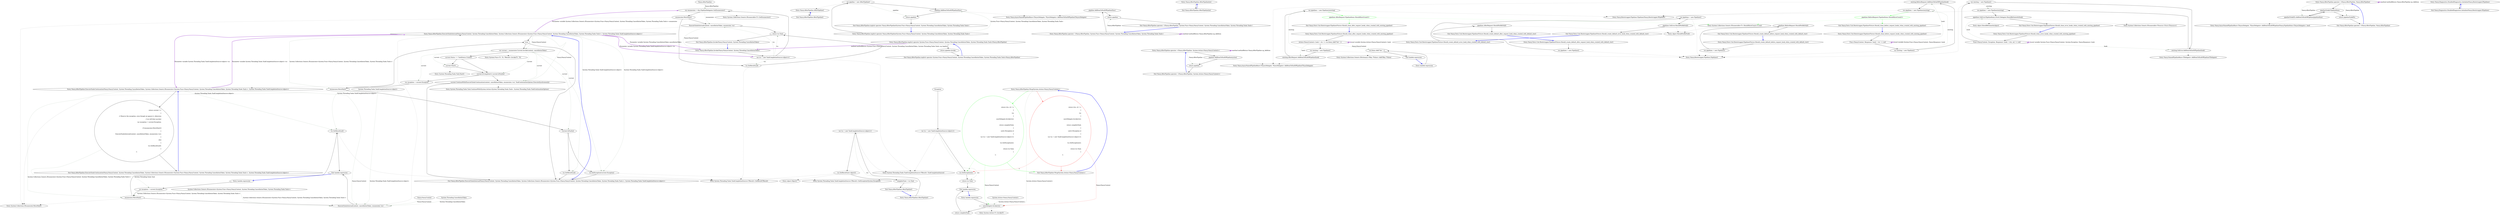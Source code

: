 digraph  {
n84 [label="Nancy.AfterPipeline", span=""];
n85 [label="System.Collections.Generic.IEnumerator<System.Func<Nancy.NancyContext, System.Threading.CancellationToken, System.Threading.Tasks.Task>>", span=""];
n86 [label="Nancy.NancyContext", span=""];
n87 [label="System.Threading.CancellationToken", span=""];
n88 [label="System.Threading.Tasks.TaskCompletionSource<object>", span=""];
n89 [label="System.Action<Nancy.NancyContext>", span=""];
n0 [label="Entry Nancy.AfterPipeline.AfterPipeline()", span="11-11", cluster="Nancy.AfterPipeline.AfterPipeline()"];
n1 [label="var tcs = new TaskCompletionSource<object>()", span="13-13", cluster="Nancy.AfterPipeline.AfterPipeline()"];
n2 [label="tcs.SetResult(new object())", span="14-14", cluster="Nancy.AfterPipeline.AfterPipeline()"];
n5 [label="Entry System.Threading.Tasks.TaskCompletionSource<TResult>.TaskCompletionSource()", span="0-0", cluster="System.Threading.Tasks.TaskCompletionSource<TResult>.TaskCompletionSource()"];
n3 [label="completeTask = tcs.Task", span="15-15", cluster="Nancy.AfterPipeline.AfterPipeline()"];
n6 [label="Entry object.Object()", span="0-0", cluster="object.Object()"];
n7 [label="Entry System.Threading.Tasks.TaskCompletionSource<TResult>.SetResult(TResult)", span="0-0", cluster="System.Threading.Tasks.TaskCompletionSource<TResult>.SetResult(TResult)"];
n4 [label="Exit Nancy.AfterPipeline.AfterPipeline()", span="11-11", cluster="Nancy.AfterPipeline.AfterPipeline()"];
n8 [label="Entry Nancy.AfterPipeline.AfterPipeline()", span="18-18", cluster="Nancy.AfterPipeline.AfterPipeline()"];
n9 [label="Exit Nancy.AfterPipeline.AfterPipeline()", span="18-18", cluster="Nancy.AfterPipeline.AfterPipeline()"];
n10 [label="Entry Nancy.AfterPipeline.AfterPipeline(int)", span="22-22", cluster="Nancy.AfterPipeline.AfterPipeline(int)"];
n11 [label="Exit Nancy.AfterPipeline.AfterPipeline(int)", span="22-22", cluster="Nancy.AfterPipeline.AfterPipeline(int)"];
n12 [label="Entry Nancy.AfterPipeline.implicit operator System.Func<Nancy.NancyContext, System.Threading.CancellationToken, System.Threading.Tasks.Task>(Nancy.AfterPipeline)", span="27-27", cluster="Nancy.AfterPipeline.implicit operator System.Func<Nancy.NancyContext, System.Threading.CancellationToken, System.Threading.Tasks.Task>(Nancy.AfterPipeline)"];
n13 [label="return pipeline.Invoke;", span="29-29", cluster="Nancy.AfterPipeline.implicit operator System.Func<Nancy.NancyContext, System.Threading.CancellationToken, System.Threading.Tasks.Task>(Nancy.AfterPipeline)"];
n14 [label="Exit Nancy.AfterPipeline.implicit operator System.Func<Nancy.NancyContext, System.Threading.CancellationToken, System.Threading.Tasks.Task>(Nancy.AfterPipeline)", span="27-27", cluster="Nancy.AfterPipeline.implicit operator System.Func<Nancy.NancyContext, System.Threading.CancellationToken, System.Threading.Tasks.Task>(Nancy.AfterPipeline)"];
n15 [label="Entry Nancy.AfterPipeline.implicit operator Nancy.AfterPipeline(System.Func<Nancy.NancyContext, System.Threading.CancellationToken, System.Threading.Tasks.Task>)", span="32-32", cluster="Nancy.AfterPipeline.implicit operator Nancy.AfterPipeline(System.Func<Nancy.NancyContext, System.Threading.CancellationToken, System.Threading.Tasks.Task>)"];
n16 [label="var pipeline = new AfterPipeline()", span="34-34", cluster="Nancy.AfterPipeline.implicit operator Nancy.AfterPipeline(System.Func<Nancy.NancyContext, System.Threading.CancellationToken, System.Threading.Tasks.Task>)"];
n17 [label="pipeline.AddItemToEndOfPipeline(func)", span="35-35", cluster="Nancy.AfterPipeline.implicit operator Nancy.AfterPipeline(System.Func<Nancy.NancyContext, System.Threading.CancellationToken, System.Threading.Tasks.Task>)"];
n18 [label="return pipeline;", span="36-36", cluster="Nancy.AfterPipeline.implicit operator Nancy.AfterPipeline(System.Func<Nancy.NancyContext, System.Threading.CancellationToken, System.Threading.Tasks.Task>)"];
n20 [label="Entry Nancy.AsyncNamedPipelineBase<TAsyncDelegate, TSyncDelegate>.AddItemToEndOfPipeline(TAsyncDelegate)", span="87-87", cluster="Nancy.AsyncNamedPipelineBase<TAsyncDelegate, TSyncDelegate>.AddItemToEndOfPipeline(TAsyncDelegate)"];
n19 [label="Exit Nancy.AfterPipeline.implicit operator Nancy.AfterPipeline(System.Func<Nancy.NancyContext, System.Threading.CancellationToken, System.Threading.Tasks.Task>)", span="32-32", cluster="Nancy.AfterPipeline.implicit operator Nancy.AfterPipeline(System.Func<Nancy.NancyContext, System.Threading.CancellationToken, System.Threading.Tasks.Task>)"];
n21 [label="Entry Nancy.AfterPipeline.operator +(Nancy.AfterPipeline, System.Func<Nancy.NancyContext, System.Threading.CancellationToken, System.Threading.Tasks.Task>)", span="39-39", cluster="Nancy.AfterPipeline.operator +(Nancy.AfterPipeline, System.Func<Nancy.NancyContext, System.Threading.CancellationToken, System.Threading.Tasks.Task>)"];
n22 [label="pipeline.AddItemToEndOfPipeline(func)", span="41-41", cluster="Nancy.AfterPipeline.operator +(Nancy.AfterPipeline, System.Func<Nancy.NancyContext, System.Threading.CancellationToken, System.Threading.Tasks.Task>)"];
n23 [label="return pipeline;", span="42-42", cluster="Nancy.AfterPipeline.operator +(Nancy.AfterPipeline, System.Func<Nancy.NancyContext, System.Threading.CancellationToken, System.Threading.Tasks.Task>)"];
n24 [label="Exit Nancy.AfterPipeline.operator +(Nancy.AfterPipeline, System.Func<Nancy.NancyContext, System.Threading.CancellationToken, System.Threading.Tasks.Task>)", span="39-39", cluster="Nancy.AfterPipeline.operator +(Nancy.AfterPipeline, System.Func<Nancy.NancyContext, System.Threading.CancellationToken, System.Threading.Tasks.Task>)"];
n25 [label="Entry Nancy.AfterPipeline.operator +(Nancy.AfterPipeline, System.Action<Nancy.NancyContext>)", span="45-45", cluster="Nancy.AfterPipeline.operator +(Nancy.AfterPipeline, System.Action<Nancy.NancyContext>)"];
n26 [label="pipeline.AddItemToEndOfPipeline(action)", span="47-47", cluster="Nancy.AfterPipeline.operator +(Nancy.AfterPipeline, System.Action<Nancy.NancyContext>)"];
n27 [label="return pipeline;", span="48-48", cluster="Nancy.AfterPipeline.operator +(Nancy.AfterPipeline, System.Action<Nancy.NancyContext>)"];
n29 [label="Entry Nancy.AsyncNamedPipelineBase<TAsyncDelegate, TSyncDelegate>.AddItemToEndOfPipeline(TSyncDelegate)", span="96-96", cluster="Nancy.AsyncNamedPipelineBase<TAsyncDelegate, TSyncDelegate>.AddItemToEndOfPipeline(TSyncDelegate)"];
n28 [label="Exit Nancy.AfterPipeline.operator +(Nancy.AfterPipeline, System.Action<Nancy.NancyContext>)", span="45-45", cluster="Nancy.AfterPipeline.operator +(Nancy.AfterPipeline, System.Action<Nancy.NancyContext>)"];
n30 [label="Entry Nancy.AfterPipeline.operator +(Nancy.AfterPipeline, Nancy.AfterPipeline)", span="51-51", cluster="Nancy.AfterPipeline.operator +(Nancy.AfterPipeline, Nancy.AfterPipeline)"];
n31 [label="pipelineToAdd.PipelineItems", span="53-53", cluster="Nancy.AfterPipeline.operator +(Nancy.AfterPipeline, Nancy.AfterPipeline)"];
n32 [label="pipelineToAddTo.AddItemToEndOfPipeline(pipelineItem)", span="55-55", cluster="Nancy.AfterPipeline.operator +(Nancy.AfterPipeline, Nancy.AfterPipeline)"];
n33 [label="return pipelineToAddTo;", span="58-58", cluster="Nancy.AfterPipeline.operator +(Nancy.AfterPipeline, Nancy.AfterPipeline)"];
n35 [label="Entry Nancy.AsyncNamedPipelineBase<TAsyncDelegate, TSyncDelegate>.AddItemToEndOfPipeline(Nancy.PipelineItem<TAsyncDelegate>, bool)", span="109-109", cluster="Nancy.AsyncNamedPipelineBase<TAsyncDelegate, TSyncDelegate>.AddItemToEndOfPipeline(Nancy.PipelineItem<TAsyncDelegate>, bool)"];
n34 [label="Exit Nancy.AfterPipeline.operator +(Nancy.AfterPipeline, Nancy.AfterPipeline)", span="51-51", cluster="Nancy.AfterPipeline.operator +(Nancy.AfterPipeline, Nancy.AfterPipeline)"];
n36 [label="Entry Nancy.AfterPipeline.Invoke(Nancy.NancyContext, System.Threading.CancellationToken)", span="61-61", cluster="Nancy.AfterPipeline.Invoke(Nancy.NancyContext, System.Threading.CancellationToken)"];
n37 [label="var tcs = new TaskCompletionSource<object>()", span="63-63", cluster="Nancy.AfterPipeline.Invoke(Nancy.NancyContext, System.Threading.CancellationToken)"];
n40 [label="ExecuteTasksInternal(context, cancellationToken, enumerator, tcs)", span="69-69", cluster="Nancy.AfterPipeline.Invoke(Nancy.NancyContext, System.Threading.CancellationToken)"];
n38 [label="var enumerator = this.PipelineDelegates.GetEnumerator()", span="65-65", cluster="Nancy.AfterPipeline.Invoke(Nancy.NancyContext, System.Threading.CancellationToken)"];
n41 [label="tcs.SetResult(null)", span="73-73", cluster="Nancy.AfterPipeline.Invoke(Nancy.NancyContext, System.Threading.CancellationToken)"];
n42 [label="return tcs.Task;", span="76-76", cluster="Nancy.AfterPipeline.Invoke(Nancy.NancyContext, System.Threading.CancellationToken)"];
n39 [label="enumerator.MoveNext()", span="67-67", cluster="Nancy.AfterPipeline.Invoke(Nancy.NancyContext, System.Threading.CancellationToken)"];
n44 [label="Entry System.Collections.Generic.IEnumerable<T>.GetEnumerator()", span="0-0", cluster="System.Collections.Generic.IEnumerable<T>.GetEnumerator()"];
n45 [label="Entry System.Collections.IEnumerator.MoveNext()", span="0-0", cluster="System.Collections.IEnumerator.MoveNext()"];
n46 [label="Entry Nancy.AfterPipeline.ExecuteTasksInternal(Nancy.NancyContext, System.Threading.CancellationToken, System.Collections.Generic.IEnumerator<System.Func<Nancy.NancyContext, System.Threading.CancellationToken, System.Threading.Tasks.Task>>, System.Threading.Tasks.TaskCompletionSource<object>)", span="79-79", cluster="Nancy.AfterPipeline.ExecuteTasksInternal(Nancy.NancyContext, System.Threading.CancellationToken, System.Collections.Generic.IEnumerator<System.Func<Nancy.NancyContext, System.Threading.CancellationToken, System.Threading.Tasks.Task>>, System.Threading.Tasks.TaskCompletionSource<object>)"];
n43 [label="Exit Nancy.AfterPipeline.Invoke(Nancy.NancyContext, System.Threading.CancellationToken)", span="61-61", cluster="Nancy.AfterPipeline.Invoke(Nancy.NancyContext, System.Threading.CancellationToken)"];
n47 [label=true, span="81-81", cluster="Nancy.AfterPipeline.ExecuteTasksInternal(Nancy.NancyContext, System.Threading.CancellationToken, System.Collections.Generic.IEnumerator<System.Func<Nancy.NancyContext, System.Threading.CancellationToken, System.Threading.Tasks.Task>>, System.Threading.Tasks.TaskCompletionSource<object>)"];
n48 [label="var current = enumerator.Current.Invoke(context, cancellationToken)", span="83-83", cluster="Nancy.AfterPipeline.ExecuteTasksInternal(Nancy.NancyContext, System.Threading.CancellationToken, System.Collections.Generic.IEnumerator<System.Func<Nancy.NancyContext, System.Threading.CancellationToken, System.Threading.Tasks.Task>>, System.Threading.Tasks.TaskCompletionSource<object>)"];
n53 [label="enumerator.MoveNext()", span="96-96", cluster="Nancy.AfterPipeline.ExecuteTasksInternal(Nancy.NancyContext, System.Threading.CancellationToken, System.Collections.Generic.IEnumerator<System.Func<Nancy.NancyContext, System.Threading.CancellationToken, System.Threading.Tasks.Task>>, System.Threading.Tasks.TaskCompletionSource<object>)"];
n55 [label="tcs.SetException(current.Exception)", span="103-103", cluster="Nancy.AfterPipeline.ExecuteTasksInternal(Nancy.NancyContext, System.Threading.CancellationToken, System.Collections.Generic.IEnumerator<System.Func<Nancy.NancyContext, System.Threading.CancellationToken, System.Threading.Tasks.Task>>, System.Threading.Tasks.TaskCompletionSource<object>)"];
n56 [label="tcs.SetResult(null)", span="107-107", cluster="Nancy.AfterPipeline.ExecuteTasksInternal(Nancy.NancyContext, System.Threading.CancellationToken, System.Collections.Generic.IEnumerator<System.Func<Nancy.NancyContext, System.Threading.CancellationToken, System.Threading.Tasks.Task>>, System.Threading.Tasks.TaskCompletionSource<object>)"];
n57 [label="current.ContinueWith(ExecuteTasksContinuation(context, cancellationToken, enumerator, tcs), TaskContinuationOptions.ExecuteSynchronously)", span="113-113", cluster="Nancy.AfterPipeline.ExecuteTasksInternal(Nancy.NancyContext, System.Threading.CancellationToken, System.Collections.Generic.IEnumerator<System.Func<Nancy.NancyContext, System.Threading.CancellationToken, System.Threading.Tasks.Task>>, System.Threading.Tasks.TaskCompletionSource<object>)"];
n58 [label="Exit Nancy.AfterPipeline.ExecuteTasksInternal(Nancy.NancyContext, System.Threading.CancellationToken, System.Collections.Generic.IEnumerator<System.Func<Nancy.NancyContext, System.Threading.CancellationToken, System.Threading.Tasks.Task>>, System.Threading.Tasks.TaskCompletionSource<object>)", span="79-79", cluster="Nancy.AfterPipeline.ExecuteTasksInternal(Nancy.NancyContext, System.Threading.CancellationToken, System.Collections.Generic.IEnumerator<System.Func<Nancy.NancyContext, System.Threading.CancellationToken, System.Threading.Tasks.Task>>, System.Threading.Tasks.TaskCompletionSource<object>)"];
n49 [label="current.Status == TaskStatus.Created", span="85-85", cluster="Nancy.AfterPipeline.ExecuteTasksInternal(Nancy.NancyContext, System.Threading.CancellationToken, System.Collections.Generic.IEnumerator<System.Func<Nancy.NancyContext, System.Threading.CancellationToken, System.Threading.Tasks.Task>>, System.Threading.Tasks.TaskCompletionSource<object>)"];
n59 [label="Entry System.Func<T1, T2, TResult>.Invoke(T1, T2)", span="0-0", cluster="System.Func<T1, T2, TResult>.Invoke(T1, T2)"];
n50 [label="current.Start()", span="87-87", cluster="Nancy.AfterPipeline.ExecuteTasksInternal(Nancy.NancyContext, System.Threading.CancellationToken, System.Collections.Generic.IEnumerator<System.Func<Nancy.NancyContext, System.Threading.CancellationToken, System.Threading.Tasks.Task>>, System.Threading.Tasks.TaskCompletionSource<object>)"];
n51 [label="current.IsCompleted || current.IsFaulted", span="90-90", cluster="Nancy.AfterPipeline.ExecuteTasksInternal(Nancy.NancyContext, System.Threading.CancellationToken, System.Collections.Generic.IEnumerator<System.Func<Nancy.NancyContext, System.Threading.CancellationToken, System.Threading.Tasks.Task>>, System.Threading.Tasks.TaskCompletionSource<object>)"];
n52 [label="var exception = current.Exception", span="94-94", cluster="Nancy.AfterPipeline.ExecuteTasksInternal(Nancy.NancyContext, System.Threading.CancellationToken, System.Collections.Generic.IEnumerator<System.Func<Nancy.NancyContext, System.Threading.CancellationToken, System.Threading.Tasks.Task>>, System.Threading.Tasks.TaskCompletionSource<object>)"];
n54 [label="current.IsFaulted", span="101-101", cluster="Nancy.AfterPipeline.ExecuteTasksInternal(Nancy.NancyContext, System.Threading.CancellationToken, System.Collections.Generic.IEnumerator<System.Func<Nancy.NancyContext, System.Threading.CancellationToken, System.Threading.Tasks.Task>>, System.Threading.Tasks.TaskCompletionSource<object>)"];
n60 [label="Entry System.Threading.Tasks.Task.Start()", span="0-0", cluster="System.Threading.Tasks.Task.Start()"];
n62 [label="Entry Nancy.AfterPipeline.ExecuteTasksContinuation(Nancy.NancyContext, System.Threading.CancellationToken, System.Collections.Generic.IEnumerator<System.Func<Nancy.NancyContext, System.Threading.CancellationToken, System.Threading.Tasks.Task>>, System.Threading.Tasks.TaskCompletionSource<object>)", span="118-118", cluster="Nancy.AfterPipeline.ExecuteTasksContinuation(Nancy.NancyContext, System.Threading.CancellationToken, System.Collections.Generic.IEnumerator<System.Func<Nancy.NancyContext, System.Threading.CancellationToken, System.Threading.Tasks.Task>>, System.Threading.Tasks.TaskCompletionSource<object>)"];
n63 [label="Entry System.Threading.Tasks.Task.ContinueWith(System.Action<System.Threading.Tasks.Task>, System.Threading.Tasks.TaskContinuationOptions)", span="0-0", cluster="System.Threading.Tasks.Task.ContinueWith(System.Action<System.Threading.Tasks.Task>, System.Threading.Tasks.TaskContinuationOptions)"];
n61 [label="Entry System.Threading.Tasks.TaskCompletionSource<TResult>.SetException(System.Exception)", span="0-0", cluster="System.Threading.Tasks.TaskCompletionSource<TResult>.SetException(System.Exception)"];
n64 [label="return current =>\r\n            {\r\n                // Observe the exception, even though we ignore it, otherwise\r\n                // we will blow up later\r\n                var exception = current.Exception;\r\n\r\n                if (enumerator.MoveNext())\r\n                {\r\n                    ExecuteTasksInternal(context, cancellationToken, enumerator, tcs);\r\n                }\r\n                else\r\n                {\r\n                    tcs.SetResult(null);\r\n                }\r\n            };", span="120-134", cluster="Nancy.AfterPipeline.ExecuteTasksContinuation(Nancy.NancyContext, System.Threading.CancellationToken, System.Collections.Generic.IEnumerator<System.Func<Nancy.NancyContext, System.Threading.CancellationToken, System.Threading.Tasks.Task>>, System.Threading.Tasks.TaskCompletionSource<object>)"];
n68 [label="enumerator.MoveNext()", span="126-126", cluster="lambda expression"];
n69 [label="ExecuteTasksInternal(context, cancellationToken, enumerator, tcs)", span="128-128", cluster="lambda expression"];
n70 [label="tcs.SetResult(null)", span="132-132", cluster="lambda expression"];
n65 [label="Exit Nancy.AfterPipeline.ExecuteTasksContinuation(Nancy.NancyContext, System.Threading.CancellationToken, System.Collections.Generic.IEnumerator<System.Func<Nancy.NancyContext, System.Threading.CancellationToken, System.Threading.Tasks.Task>>, System.Threading.Tasks.TaskCompletionSource<object>)", span="118-118", cluster="Nancy.AfterPipeline.ExecuteTasksContinuation(Nancy.NancyContext, System.Threading.CancellationToken, System.Collections.Generic.IEnumerator<System.Func<Nancy.NancyContext, System.Threading.CancellationToken, System.Threading.Tasks.Task>>, System.Threading.Tasks.TaskCompletionSource<object>)"];
n67 [label="var exception = current.Exception", span="124-124", cluster="lambda expression"];
n66 [label="Entry lambda expression", span="120-134", cluster="lambda expression"];
n71 [label="Exit lambda expression", span="120-134", cluster="lambda expression"];
n72 [label="Entry Nancy.AfterPipeline.Wrap(System.Action<Nancy.NancyContext>)", span="142-142", cluster="Nancy.AfterPipeline.Wrap(System.Action<Nancy.NancyContext>)"];
n73 [label="return (ctx, ct) =>\r\n            {\r\n                try\r\n                {\r\n                    syncDelegate.Invoke(ctx);\r\n\r\n                    return completeTask;\r\n                }\r\n                catch (Exception e)\r\n                {\r\n                    var tcs = new TaskCompletionSource<object>();\r\n\r\n                    tcs.SetException(e);\r\n\r\n                    return tcs.Task;\r\n                }\r\n            };", span="144-160", cluster="Nancy.AfterPipeline.Wrap(System.Action<Nancy.NancyContext>)", color=red, community=1];
n76 [label="syncDelegate.Invoke(ctx)", span="148-148", cluster="lambda expression"];
n74 [label="Exit Nancy.AfterPipeline.Wrap(System.Action<Nancy.NancyContext>)", span="142-142", cluster="Nancy.AfterPipeline.Wrap(System.Action<Nancy.NancyContext>)"];
n80 [label="tcs.SetException(e)", span="156-156", cluster="lambda expression"];
n75 [label="Entry lambda expression", span="144-160", cluster="lambda expression"];
n77 [label="return completeTask;", span="150-150", cluster="lambda expression"];
n83 [label="Entry System.Action<T>.Invoke(T)", span="0-0", cluster="System.Action<T>.Invoke(T)"];
n78 [label=Exception, span="152-152", cluster="lambda expression"];
n79 [label="var tcs = new TaskCompletionSource<object>()", span="154-154", cluster="lambda expression"];
n81 [label="return tcs.Task;", span="158-158", cluster="lambda expression"];
n82 [label="Exit lambda expression", span="144-160", cluster="lambda expression"];
d73 [label="return (ctx, ct) =>\r\n            {\r\n                try\r\n                {\r\n                    syncDelegate.Invoke(ctx);\r\n\r\n                    return completeTask;\r\n                }\r\n                catch (Exception e)\r\n                {\r\n                    var tcs = new TaskCompletionSource<object>();\r\n\r\n                    tcs.SetException(e);\r\n\r\n                    return tcs.Task;\r\n                }\r\n            };", span="144-160", cluster="Nancy.AfterPipeline.Wrap(System.Action<Nancy.NancyContext>)", color=green, community=0];
m0_0 [label="Entry Nancy.Diagnostics.DisabledDiagnostics.Initialize(Nancy.Bootstrapper.IPipelines)", span="6-6", cluster="Nancy.Diagnostics.DisabledDiagnostics.Initialize(Nancy.Bootstrapper.IPipelines)", file="AsyncNamedPipelineBase.cs"];
m0_1 [label="Exit Nancy.Diagnostics.DisabledDiagnostics.Initialize(Nancy.Bootstrapper.IPipelines)", span="6-6", cluster="Nancy.Diagnostics.DisabledDiagnostics.Initialize(Nancy.Bootstrapper.IPipelines)", file="AsyncNamedPipelineBase.cs"];
m2_22 [label="Entry Nancy.Bootstrapper.Pipelines.Pipelines(Nancy.Bootstrapper.IPipelines)", span="23-23", cluster="Nancy.Bootstrapper.Pipelines.Pipelines(Nancy.Bootstrapper.IPipelines)", file="PipelinesFixture.cs"];
m2_5 [label="Entry object.ShouldNotBeNull()", span="140-140", cluster="object.ShouldNotBeNull()", file="PipelinesFixture.cs"];
m2_10 [label="Entry Nancy.Tests.Unit.Bootstrapper.PipelinesFixture.Should_create_default_error_hook_when_created_with_default_ctor()", span="30-30", cluster="Nancy.Tests.Unit.Bootstrapper.PipelinesFixture.Should_create_default_error_hook_when_created_with_default_ctor()", file="PipelinesFixture.cs"];
m2_11 [label="var pipelines = new Pipelines()", span="33-33", cluster="Nancy.Tests.Unit.Bootstrapper.PipelinesFixture.Should_create_default_error_hook_when_created_with_default_ctor()", file="PipelinesFixture.cs"];
m2_12 [label="pipelines.OnError.ShouldNotBeNull()", span="36-36", cluster="Nancy.Tests.Unit.Bootstrapper.PipelinesFixture.Should_create_default_error_hook_when_created_with_default_ctor()", file="PipelinesFixture.cs"];
m2_13 [label="Exit Nancy.Tests.Unit.Bootstrapper.PipelinesFixture.Should_create_default_error_hook_when_created_with_default_ctor()", span="30-30", cluster="Nancy.Tests.Unit.Bootstrapper.PipelinesFixture.Should_create_default_error_hook_when_created_with_default_ctor()", file="PipelinesFixture.cs"];
m2_23 [label="Entry System.Collections.Generic.IEnumerable<T>.ShouldHaveCount<T>(int)", span="80-80", cluster="System.Collections.Generic.IEnumerable<T>.ShouldHaveCount<T>(int)", file="PipelinesFixture.cs"];
m2_28 [label="Entry Nancy.Tests.Unit.Bootstrapper.PipelinesFixture.Should_clone_before_request_hooks_when_created_with_existing_pipeline()", span="56-56", cluster="Nancy.Tests.Unit.Bootstrapper.PipelinesFixture.Should_clone_before_request_hooks_when_created_with_existing_pipeline()", file="PipelinesFixture.cs"];
m2_33 [label="pipelines.BeforeRequest.PipelineItems.ShouldHaveCount(1)", span="68-68", cluster="Nancy.Tests.Unit.Bootstrapper.PipelinesFixture.Should_clone_before_request_hooks_when_created_with_existing_pipeline()", color=green, community=0, file="PipelinesFixture.cs"];
m2_32 [label="var pipelines = new Pipelines(existing)", span="65-65", cluster="Nancy.Tests.Unit.Bootstrapper.PipelinesFixture.Should_clone_before_request_hooks_when_created_with_existing_pipeline()", file="PipelinesFixture.cs"];
m2_30 [label="var existing = new Pipelines()", span="61-61", cluster="Nancy.Tests.Unit.Bootstrapper.PipelinesFixture.Should_clone_before_request_hooks_when_created_with_existing_pipeline()", file="PipelinesFixture.cs"];
m2_31 [label="existing.BeforeRequest.AddItemToEndOfPipeline(hook)", span="62-62", cluster="Nancy.Tests.Unit.Bootstrapper.PipelinesFixture.Should_clone_before_request_hooks_when_created_with_existing_pipeline()", file="PipelinesFixture.cs"];
m2_29 [label="Func<NancyContext, Response> hook = ctx => null", span="59-59", cluster="Nancy.Tests.Unit.Bootstrapper.PipelinesFixture.Should_clone_before_request_hooks_when_created_with_existing_pipeline()", file="PipelinesFixture.cs"];
m2_34 [label="Exit Nancy.Tests.Unit.Bootstrapper.PipelinesFixture.Should_clone_before_request_hooks_when_created_with_existing_pipeline()", span="56-56", cluster="Nancy.Tests.Unit.Bootstrapper.PipelinesFixture.Should_clone_before_request_hooks_when_created_with_existing_pipeline()", file="PipelinesFixture.cs"];
m2_45 [label="Entry Nancy.NamedPipelineBase<TDelegate>.AddItemToEndOfPipeline(TDelegate)", span="67-67", cluster="Nancy.NamedPipelineBase<TDelegate>.AddItemToEndOfPipeline(TDelegate)", file="PipelinesFixture.cs"];
m2_4 [label="Entry Nancy.Bootstrapper.Pipelines.Pipelines()", span="12-12", cluster="Nancy.Bootstrapper.Pipelines.Pipelines()", file="PipelinesFixture.cs"];
m2_6 [label="Entry Nancy.Tests.Unit.Bootstrapper.PipelinesFixture.Should_create_default_before_request_hook_when_created_with_default_ctor()", span="20-20", cluster="Nancy.Tests.Unit.Bootstrapper.PipelinesFixture.Should_create_default_before_request_hook_when_created_with_default_ctor()", file="PipelinesFixture.cs"];
m2_7 [label="var pipelines = new Pipelines()", span="23-23", cluster="Nancy.Tests.Unit.Bootstrapper.PipelinesFixture.Should_create_default_before_request_hook_when_created_with_default_ctor()", file="PipelinesFixture.cs"];
m2_8 [label="pipelines.BeforeRequest.ShouldNotBeNull()", span="26-26", cluster="Nancy.Tests.Unit.Bootstrapper.PipelinesFixture.Should_create_default_before_request_hook_when_created_with_default_ctor()", file="PipelinesFixture.cs"];
m2_9 [label="Exit Nancy.Tests.Unit.Bootstrapper.PipelinesFixture.Should_create_default_before_request_hook_when_created_with_default_ctor()", span="20-20", cluster="Nancy.Tests.Unit.Bootstrapper.PipelinesFixture.Should_create_default_before_request_hook_when_created_with_default_ctor()", file="PipelinesFixture.cs"];
m2_47 [label="Entry object.ShouldBeSameAs(object)", span="130-130", cluster="object.ShouldBeSameAs(object)", file="PipelinesFixture.cs"];
m2_14 [label="Entry Nancy.Tests.Unit.Bootstrapper.PipelinesFixture.Should_clone_after_request_hooks_when_created_with_existing_pipeline()", span="40-40", cluster="Nancy.Tests.Unit.Bootstrapper.PipelinesFixture.Should_clone_after_request_hooks_when_created_with_existing_pipeline()", file="PipelinesFixture.cs"];
m2_19 [label="pipelines.AfterRequest.PipelineItems.ShouldHaveCount(1)", span="52-52", cluster="Nancy.Tests.Unit.Bootstrapper.PipelinesFixture.Should_clone_after_request_hooks_when_created_with_existing_pipeline()", color=green, community=0, file="PipelinesFixture.cs"];
m2_18 [label="var pipelines = new Pipelines(existing)", span="49-49", cluster="Nancy.Tests.Unit.Bootstrapper.PipelinesFixture.Should_clone_after_request_hooks_when_created_with_existing_pipeline()", file="PipelinesFixture.cs"];
m2_16 [label="var existing = new Pipelines()", span="45-45", cluster="Nancy.Tests.Unit.Bootstrapper.PipelinesFixture.Should_clone_after_request_hooks_when_created_with_existing_pipeline()", file="PipelinesFixture.cs"];
m2_17 [label="existing.AfterRequest.AddItemToEndOfPipeline(hook)", span="46-46", cluster="Nancy.Tests.Unit.Bootstrapper.PipelinesFixture.Should_clone_after_request_hooks_when_created_with_existing_pipeline()", file="PipelinesFixture.cs"];
m2_15 [label="Action<NancyContext> hook = ctx => ctx.Items.Add(''foo'', 1)", span="43-43", cluster="Nancy.Tests.Unit.Bootstrapper.PipelinesFixture.Should_clone_after_request_hooks_when_created_with_existing_pipeline()", file="PipelinesFixture.cs"];
m2_20 [label="Exit Nancy.Tests.Unit.Bootstrapper.PipelinesFixture.Should_clone_after_request_hooks_when_created_with_existing_pipeline()", span="40-40", cluster="Nancy.Tests.Unit.Bootstrapper.PipelinesFixture.Should_clone_after_request_hooks_when_created_with_existing_pipeline()", file="PipelinesFixture.cs"];
m2_27 [label="Entry System.Collections.Generic.IDictionary<TKey, TValue>.Add(TKey, TValue)", span="0-0", cluster="System.Collections.Generic.IDictionary<TKey, TValue>.Add(TKey, TValue)", file="PipelinesFixture.cs"];
m2_46 [label="Entry System.Collections.Generic.IEnumerable<TSource>.First<TSource>()", span="0-0", cluster="System.Collections.Generic.IEnumerable<TSource>.First<TSource>()", file="PipelinesFixture.cs"];
m2_38 [label="Entry Nancy.Tests.Unit.Bootstrapper.PipelinesFixture.Should_clone_error_hooks_when_created_with_existing_pipeline()", span="72-72", cluster="Nancy.Tests.Unit.Bootstrapper.PipelinesFixture.Should_clone_error_hooks_when_created_with_existing_pipeline()", file="PipelinesFixture.cs"];
m2_42 [label="var pipelines = new Pipelines(existing)", span="81-81", cluster="Nancy.Tests.Unit.Bootstrapper.PipelinesFixture.Should_clone_error_hooks_when_created_with_existing_pipeline()", file="PipelinesFixture.cs"];
m2_40 [label="var existing = new Pipelines()", span="77-77", cluster="Nancy.Tests.Unit.Bootstrapper.PipelinesFixture.Should_clone_error_hooks_when_created_with_existing_pipeline()", file="PipelinesFixture.cs"];
m2_41 [label="existing.OnError.AddItemToEndOfPipeline(hook)", span="78-78", cluster="Nancy.Tests.Unit.Bootstrapper.PipelinesFixture.Should_clone_error_hooks_when_created_with_existing_pipeline()", file="PipelinesFixture.cs"];
m2_43 [label="pipelines.OnError.PipelineItems.First().Delegate.ShouldBeSameAs(hook)", span="84-84", cluster="Nancy.Tests.Unit.Bootstrapper.PipelinesFixture.Should_clone_error_hooks_when_created_with_existing_pipeline()", file="PipelinesFixture.cs"];
m2_39 [label="Func<NancyContext, Exception, Response> hook = (ctx, ex) => null", span="75-75", cluster="Nancy.Tests.Unit.Bootstrapper.PipelinesFixture.Should_clone_error_hooks_when_created_with_existing_pipeline()", file="PipelinesFixture.cs"];
m2_44 [label="Exit Nancy.Tests.Unit.Bootstrapper.PipelinesFixture.Should_clone_error_hooks_when_created_with_existing_pipeline()", span="72-72", cluster="Nancy.Tests.Unit.Bootstrapper.PipelinesFixture.Should_clone_error_hooks_when_created_with_existing_pipeline()", file="PipelinesFixture.cs"];
m2_24 [label="Entry lambda expression", span="43-43", cluster="lambda expression", file="PipelinesFixture.cs"];
m2_25 [label="ctx.Items.Add(''foo'', 1)", span="43-43", cluster="lambda expression", file="PipelinesFixture.cs"];
m2_26 [label="Exit lambda expression", span="43-43", cluster="lambda expression", file="PipelinesFixture.cs"];
m2_0 [label="Entry Nancy.Tests.Unit.Bootstrapper.PipelinesFixture.Should_create_default_after_request_hook_when_created_with_default_ctor()", span="10-10", cluster="Nancy.Tests.Unit.Bootstrapper.PipelinesFixture.Should_create_default_after_request_hook_when_created_with_default_ctor()", file="PipelinesFixture.cs"];
m2_1 [label="var pipelines = new Pipelines()", span="13-13", cluster="Nancy.Tests.Unit.Bootstrapper.PipelinesFixture.Should_create_default_after_request_hook_when_created_with_default_ctor()", file="PipelinesFixture.cs"];
m2_2 [label="pipelines.AfterRequest.ShouldNotBeNull()", span="16-16", cluster="Nancy.Tests.Unit.Bootstrapper.PipelinesFixture.Should_create_default_after_request_hook_when_created_with_default_ctor()", file="PipelinesFixture.cs"];
m2_3 [label="Exit Nancy.Tests.Unit.Bootstrapper.PipelinesFixture.Should_create_default_after_request_hook_when_created_with_default_ctor()", span="10-10", cluster="Nancy.Tests.Unit.Bootstrapper.PipelinesFixture.Should_create_default_after_request_hook_when_created_with_default_ctor()", file="PipelinesFixture.cs"];
n84 -> n38  [key=1, style=dashed, color=darkseagreen4, label="Nancy.AfterPipeline"];
n85 -> n68  [key=1, style=dashed, color=darkseagreen4, label="System.Collections.Generic.IEnumerator<System.Func<Nancy.NancyContext, System.Threading.CancellationToken, System.Threading.Tasks.Task>>"];
n85 -> n69  [key=1, style=dashed, color=darkseagreen4, label="System.Collections.Generic.IEnumerator<System.Func<Nancy.NancyContext, System.Threading.CancellationToken, System.Threading.Tasks.Task>>"];
n86 -> n69  [key=1, style=dashed, color=darkseagreen4, label="Nancy.NancyContext"];
n87 -> n69  [key=1, style=dashed, color=darkseagreen4, label="System.Threading.CancellationToken"];
n88 -> n69  [key=1, style=dashed, color=darkseagreen4, label="System.Threading.Tasks.TaskCompletionSource<object>"];
n88 -> n70  [key=1, style=dashed, color=darkseagreen4, label="System.Threading.Tasks.TaskCompletionSource<object>"];
n89 -> n76  [key=1, style=dashed, color=darkseagreen4, label="System.Action<Nancy.NancyContext>"];
n0 -> n1  [key=0, style=solid];
n1 -> n2  [key=0, style=solid];
n1 -> n5  [key=2, style=dotted];
n1 -> n3  [key=1, style=dashed, color=darkseagreen4, label=tcs];
n2 -> n3  [key=0, style=solid];
n2 -> n6  [key=2, style=dotted];
n2 -> n7  [key=2, style=dotted];
n3 -> n4  [key=0, style=solid];
n4 -> n0  [key=0, style=bold, color=blue];
n8 -> n9  [key=0, style=solid];
n9 -> n8  [key=0, style=bold, color=blue];
n10 -> n11  [key=0, style=solid];
n11 -> n10  [key=0, style=bold, color=blue];
n12 -> n13  [key=0, style=solid];
n12 -> n36  [key=3, color=darkorchid, style=bold, label="method methodReturn System.Func<Nancy.NancyContext, System.Threading.CancellationToken, System.Threading.Tasks.Task> op_Implicit"];
n13 -> n14  [key=0, style=solid];
n14 -> n12  [key=0, style=bold, color=blue];
n15 -> n16  [key=0, style=solid];
n15 -> n17  [key=1, style=dashed, color=darkseagreen4, label="System.Func<Nancy.NancyContext, System.Threading.CancellationToken, System.Threading.Tasks.Task>"];
n16 -> n17  [key=0, style=solid];
n16 -> n8  [key=2, style=dotted];
n16 -> n18  [key=1, style=dashed, color=darkseagreen4, label=pipeline];
n17 -> n18  [key=0, style=solid];
n17 -> n20  [key=2, style=dotted];
n18 -> n19  [key=0, style=solid];
n19 -> n15  [key=0, style=bold, color=blue];
n21 -> n22  [key=0, style=solid];
n21 -> n23  [key=1, style=dashed, color=darkseagreen4, label="Nancy.AfterPipeline"];
n21 -> n21  [key=3, color=darkorchid, style=bold, label="method methodReturn Nancy.AfterPipeline op_Addition"];
n22 -> n23  [key=0, style=solid];
n22 -> n20  [key=2, style=dotted];
n23 -> n24  [key=0, style=solid];
n24 -> n21  [key=0, style=bold, color=blue];
n25 -> n26  [key=0, style=solid];
n25 -> n27  [key=1, style=dashed, color=darkseagreen4, label="Nancy.AfterPipeline"];
n25 -> n25  [key=3, color=darkorchid, style=bold, label="method methodReturn Nancy.AfterPipeline op_Addition"];
n26 -> n27  [key=0, style=solid];
n26 -> n29  [key=2, style=dotted];
n27 -> n28  [key=0, style=solid];
n28 -> n25  [key=0, style=bold, color=blue];
n30 -> n31  [key=0, style=solid];
n30 -> n32  [key=1, style=dashed, color=darkseagreen4, label="Nancy.AfterPipeline"];
n30 -> n33  [key=1, style=dashed, color=darkseagreen4, label="Nancy.AfterPipeline"];
n30 -> n30  [key=3, color=darkorchid, style=bold, label="method methodReturn Nancy.AfterPipeline op_Addition"];
n31 -> n32  [key=0, style=solid];
n31 -> n33  [key=0, style=solid];
n32 -> n31  [key=0, style=solid];
n32 -> n35  [key=2, style=dotted];
n33 -> n34  [key=0, style=solid];
n34 -> n30  [key=0, style=bold, color=blue];
n36 -> n37  [key=0, style=solid];
n36 -> n40  [key=1, style=dashed, color=darkseagreen4, label="Nancy.NancyContext"];
n37 -> n38  [key=0, style=solid];
n37 -> n5  [key=2, style=dotted];
n37 -> n40  [key=1, style=dashed, color=darkseagreen4, label=tcs];
n37 -> n41  [key=1, style=dashed, color=darkseagreen4, label=tcs];
n37 -> n42  [key=1, style=dashed, color=darkseagreen4, label=tcs];
n40 -> n42  [key=0, style=solid];
n40 -> n46  [key=2, style=dotted];
n38 -> n39  [key=0, style=solid];
n38 -> n44  [key=2, style=dotted];
n38 -> n40  [key=1, style=dashed, color=darkseagreen4, label=enumerator];
n41 -> n42  [key=0, style=solid];
n41 -> n7  [key=2, style=dotted];
n42 -> n43  [key=0, style=solid];
n39 -> n40  [key=0, style=solid];
n39 -> n41  [key=0, style=solid];
n39 -> n45  [key=2, style=dotted];
n46 -> n47  [key=0, style=solid];
n46 -> n48  [key=1, style=dashed, color=darkseagreen4, label="Nancy.NancyContext"];
n46 -> n53  [key=1, style=dashed, color=darkseagreen4, label="System.Collections.Generic.IEnumerator<System.Func<Nancy.NancyContext, System.Threading.CancellationToken, System.Threading.Tasks.Task>>"];
n46 -> n55  [key=1, style=dashed, color=darkseagreen4, label="System.Threading.Tasks.TaskCompletionSource<object>"];
n46 -> n56  [key=1, style=dashed, color=darkseagreen4, label="System.Threading.Tasks.TaskCompletionSource<object>"];
n46 -> n57  [key=1, style=dashed, color=darkseagreen4, label="Nancy.NancyContext"];
n46 -> n36  [key=3, color=darkorchid, style=bold, label="Parameter variable System.Threading.CancellationToken cancellationToken"];
n46 -> n62  [key=3, color=darkorchid, style=bold, label="Parameter variable System.Threading.Tasks.TaskCompletionSource<object> tcs"];
n46 -> n38  [key=3, color=darkorchid, style=bold, label="Parameter variable System.Collections.Generic.IEnumerator<System.Func<Nancy.NancyContext, System.Threading.CancellationToken, System.Threading.Tasks.Task>> enumerator"];
n46 -> n37  [key=3, color=darkorchid, style=bold, label="Parameter variable System.Threading.Tasks.TaskCompletionSource<object> tcs"];
n43 -> n36  [key=0, style=bold, color=blue];
n47 -> n48  [key=0, style=solid];
n47 -> n58  [key=0, style=solid];
n48 -> n49  [key=0, style=solid];
n48 -> n59  [key=2, style=dotted];
n48 -> n50  [key=1, style=dashed, color=darkseagreen4, label=current];
n48 -> n51  [key=1, style=dashed, color=darkseagreen4, label=current];
n48 -> n52  [key=1, style=dashed, color=darkseagreen4, label=current];
n48 -> n54  [key=1, style=dashed, color=darkseagreen4, label=current];
n48 -> n55  [key=1, style=dashed, color=darkseagreen4, label=current];
n48 -> n57  [key=1, style=dashed, color=darkseagreen4, label=current];
n53 -> n54  [key=0, style=solid];
n53 -> n47  [key=0, style=solid];
n53 -> n45  [key=2, style=dotted];
n55 -> n58  [key=0, style=solid];
n55 -> n61  [key=2, style=dotted];
n56 -> n58  [key=0, style=solid];
n56 -> n7  [key=2, style=dotted];
n57 -> n58  [key=0, style=solid];
n57 -> n62  [key=2, style=dotted];
n57 -> n63  [key=2, style=dotted];
n58 -> n46  [key=0, style=bold, color=blue];
n49 -> n50  [key=0, style=solid];
n49 -> n51  [key=0, style=solid];
n50 -> n51  [key=0, style=solid];
n50 -> n60  [key=2, style=dotted];
n51 -> n52  [key=0, style=solid];
n51 -> n57  [key=0, style=solid];
n52 -> n53  [key=0, style=solid];
n54 -> n55  [key=0, style=solid];
n54 -> n56  [key=0, style=solid];
n62 -> n64  [key=0, style=solid];
n62 -> n68  [key=1, style=dashed, color=darkseagreen4, label="System.Collections.Generic.IEnumerator<System.Func<Nancy.NancyContext, System.Threading.CancellationToken, System.Threading.Tasks.Task>>"];
n62 -> n69  [key=1, style=dashed, color=darkseagreen4, label="Nancy.NancyContext"];
n62 -> n70  [key=1, style=dashed, color=darkseagreen4, label="System.Threading.Tasks.TaskCompletionSource<object>"];
n62 -> n46  [key=3, color=darkorchid, style=bold, label="Parameter variable System.Threading.Tasks.TaskCompletionSource<object> tcs"];
n64 -> n65  [key=0, style=solid];
n64 -> n67  [key=1, style=dashed, color=darkseagreen4, label="System.Threading.Tasks.Task"];
n68 -> n69  [key=0, style=solid];
n68 -> n70  [key=0, style=solid];
n68 -> n45  [key=2, style=dotted];
n69 -> n71  [key=0, style=solid];
n69 -> n46  [key=2, style=dotted];
n70 -> n71  [key=0, style=solid];
n70 -> n7  [key=2, style=dotted];
n65 -> n62  [key=0, style=bold, color=blue];
n67 -> n68  [key=0, style=solid];
n66 -> n67  [key=0, style=solid];
n71 -> n66  [key=0, style=bold, color=blue];
n72 -> n73  [key=0, style=solid, color=red];
n72 -> n76  [key=1, style=dashed, color=darkseagreen4, label="System.Action<Nancy.NancyContext>"];
n72 -> d73  [key=0, style=solid, color=green];
n73 -> n74  [key=0, style=solid, color=red];
n73 -> n76  [key=1, style=dashed, color=red, label="Nancy.NancyContext"];
n73 -> n80  [key=1, style=dashed, color=red, label=e];
n76 -> n77  [key=0, style=solid];
n76 -> n83  [key=2, style=dotted];
n74 -> n72  [key=0, style=bold, color=blue];
n80 -> n81  [key=0, style=solid];
n80 -> n61  [key=2, style=dotted];
n75 -> n76  [key=0, style=solid];
n77 -> n82  [key=0, style=solid];
n78 -> n79  [key=0, style=solid];
n79 -> n80  [key=0, style=solid];
n79 -> n5  [key=2, style=dotted];
n79 -> n81  [key=1, style=dashed, color=darkseagreen4, label=tcs];
n81 -> n82  [key=0, style=solid];
n82 -> n75  [key=0, style=bold, color=blue];
d73 -> n74  [key=0, style=solid, color=green];
d73 -> n76  [key=1, style=dashed, color=green, label="Nancy.NancyContext"];
d73 -> n80  [key=1, style=dashed, color=green, label=e];
m0_0 -> m0_1  [key=0, style=solid];
m0_1 -> m0_0  [key=0, style=bold, color=blue];
m2_10 -> m2_11  [key=0, style=solid];
m2_11 -> m2_4  [key=2, style=dotted];
m2_11 -> m2_12  [key=0, style=solid];
m2_12 -> m2_13  [key=0, style=solid];
m2_12 -> m2_5  [key=2, style=dotted];
m2_13 -> m2_10  [key=0, style=bold, color=blue];
m2_28 -> m2_29  [key=0, style=solid];
m2_33 -> m2_34  [key=0, style=solid, color=green];
m2_33 -> m2_23  [key=2, style=dotted, color=green];
m2_32 -> m2_33  [key=0, style=solid, color=green];
m2_32 -> m2_22  [key=2, style=dotted];
m2_30 -> m2_32  [key=1, style=dashed, color=darkseagreen4, label=existing];
m2_30 -> m2_31  [key=0, style=solid];
m2_30 -> m2_4  [key=2, style=dotted];
m2_31 -> m2_32  [key=0, style=solid];
m2_31 -> n29  [key=2, style=dotted];
m2_29 -> m2_30  [key=0, style=solid];
m2_29 -> m2_31  [key=1, style=dashed, color=darkseagreen4, label=hook];
m2_29 -> m2_29  [key=3, color=darkorchid, style=bold, label="Local variable System.Func<Nancy.NancyContext, Nancy.Response> hook"];
m2_34 -> m2_28  [key=0, style=bold, color=blue];
m2_6 -> m2_7  [key=0, style=solid];
m2_7 -> m2_4  [key=2, style=dotted];
m2_7 -> m2_8  [key=0, style=solid];
m2_8 -> m2_9  [key=0, style=solid];
m2_8 -> m2_5  [key=2, style=dotted];
m2_9 -> m2_6  [key=0, style=bold, color=blue];
m2_14 -> m2_15  [key=0, style=solid];
m2_19 -> m2_20  [key=0, style=solid, color=green];
m2_19 -> m2_23  [key=2, style=dotted, color=green];
m2_18 -> m2_19  [key=0, style=solid, color=green];
m2_18 -> m2_22  [key=2, style=dotted];
m2_16 -> m2_18  [key=1, style=dashed, color=darkseagreen4, label=existing];
m2_16 -> m2_17  [key=0, style=solid];
m2_16 -> m2_4  [key=2, style=dotted];
m2_17 -> m2_18  [key=0, style=solid];
m2_17 -> n29  [key=2, style=dotted];
m2_15 -> m2_16  [key=0, style=solid];
m2_15 -> m2_17  [key=1, style=dashed, color=darkseagreen4, label=hook];
m2_15 -> m2_15  [key=3, color=darkorchid, style=bold, label="Local variable System.Action<Nancy.NancyContext> hook"];
m2_15 -> m2_25  [key=1, style=dashed, color=darkseagreen4, label="Nancy.NancyContext"];
m2_20 -> m2_14  [key=0, style=bold, color=blue];
m2_38 -> m2_39  [key=0, style=solid];
m2_42 -> m2_22  [key=2, style=dotted];
m2_42 -> m2_43  [key=0, style=solid];
m2_40 -> m2_4  [key=2, style=dotted];
m2_40 -> m2_42  [key=1, style=dashed, color=darkseagreen4, label=existing];
m2_40 -> m2_41  [key=0, style=solid];
m2_41 -> m2_42  [key=0, style=solid];
m2_41 -> m2_45  [key=2, style=dotted];
m2_43 -> m2_44  [key=0, style=solid];
m2_43 -> m2_46  [key=2, style=dotted];
m2_43 -> m2_47  [key=2, style=dotted];
m2_39 -> m2_40  [key=0, style=solid];
m2_39 -> m2_41  [key=1, style=dashed, color=darkseagreen4, label=hook];
m2_39 -> m2_43  [key=1, style=dashed, color=darkseagreen4, label=hook];
m2_39 -> m2_39  [key=3, color=darkorchid, style=bold, label="Local variable System.Func<Nancy.NancyContext, System.Exception, Nancy.Response> hook"];
m2_44 -> m2_38  [key=0, style=bold, color=blue];
m2_24 -> m2_25  [key=0, style=solid];
m2_25 -> m2_26  [key=0, style=solid];
m2_25 -> m2_27  [key=2, style=dotted];
m2_26 -> m2_24  [key=0, style=bold, color=blue];
m2_0 -> m2_1  [key=0, style=solid];
m2_1 -> m2_4  [key=2, style=dotted];
m2_1 -> m2_2  [key=0, style=solid];
m2_2 -> m2_3  [key=0, style=solid];
m2_2 -> m2_5  [key=2, style=dotted];
m2_3 -> m2_0  [key=0, style=bold, color=blue];
}
